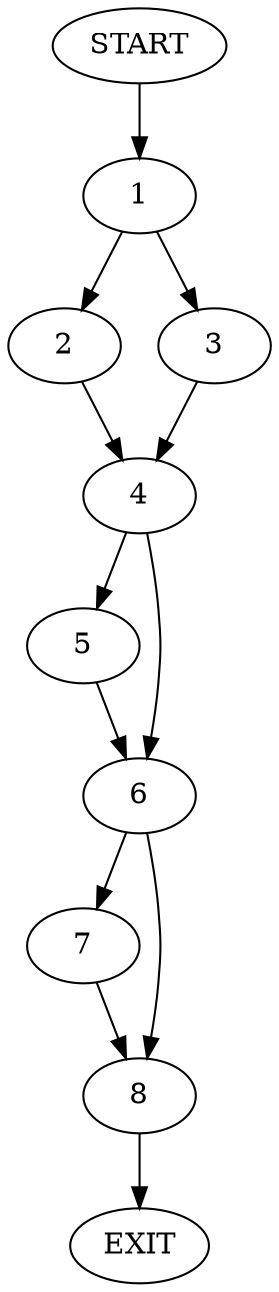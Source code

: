 digraph {
0 [label="START"]
9 [label="EXIT"]
0 -> 1
1 -> 2
1 -> 3
2 -> 4
3 -> 4
4 -> 5
4 -> 6
5 -> 6
6 -> 7
6 -> 8
8 -> 9
7 -> 8
}

